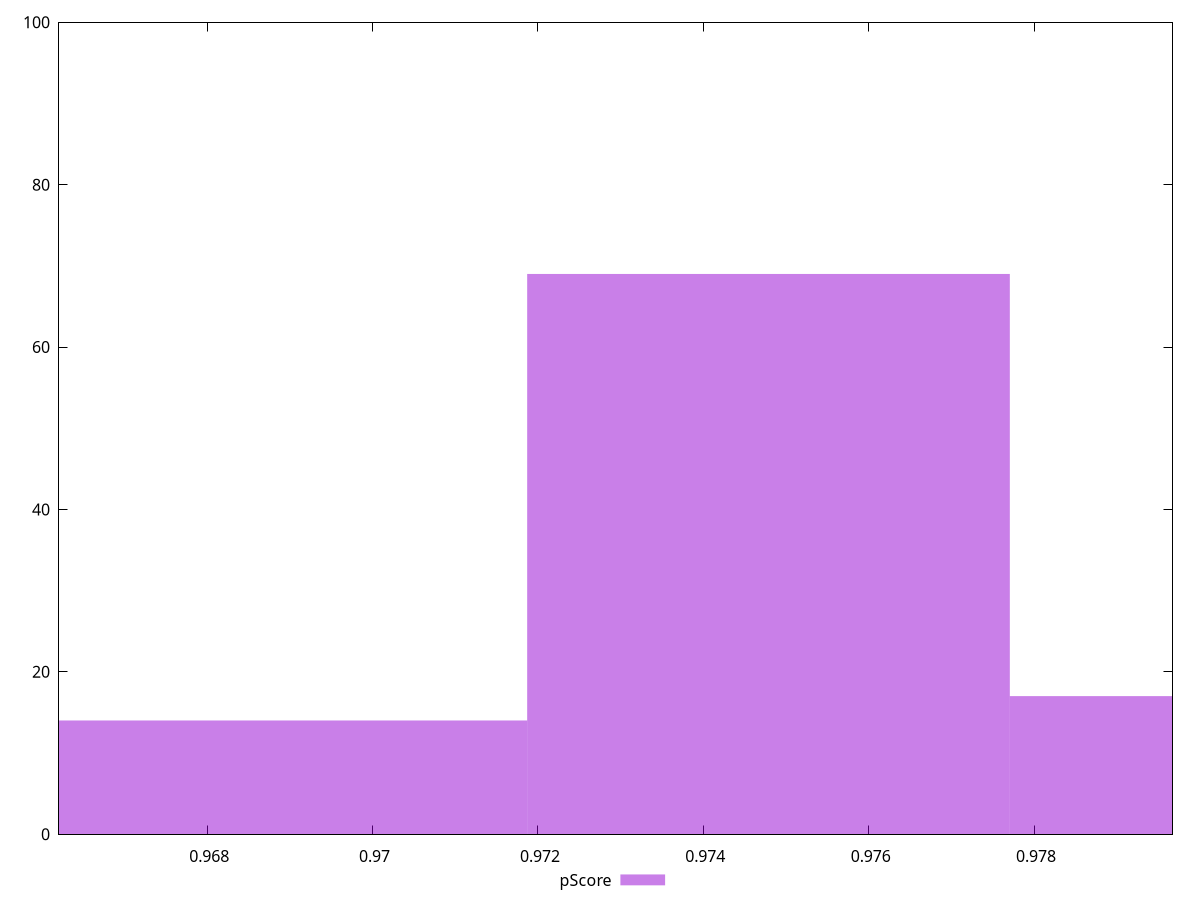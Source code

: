 reset

$pScore <<EOF
0.9689517584355499 14
0.9747888172213062 69
0.9806258760070625 17
EOF

set key outside below
set boxwidth 0.005837058785756325
set xrange [0.9662082786258601:0.9796745801455348]
set yrange [0:100]
set trange [0:100]
set style fill transparent solid 0.5 noborder
set terminal svg size 640, 490 enhanced background rgb 'white'
set output "reports/report_00030_2021-02-24T20-42-31.540Z/bootup-time/samples/music/pScore/histogram.svg"

plot $pScore title "pScore" with boxes

reset
